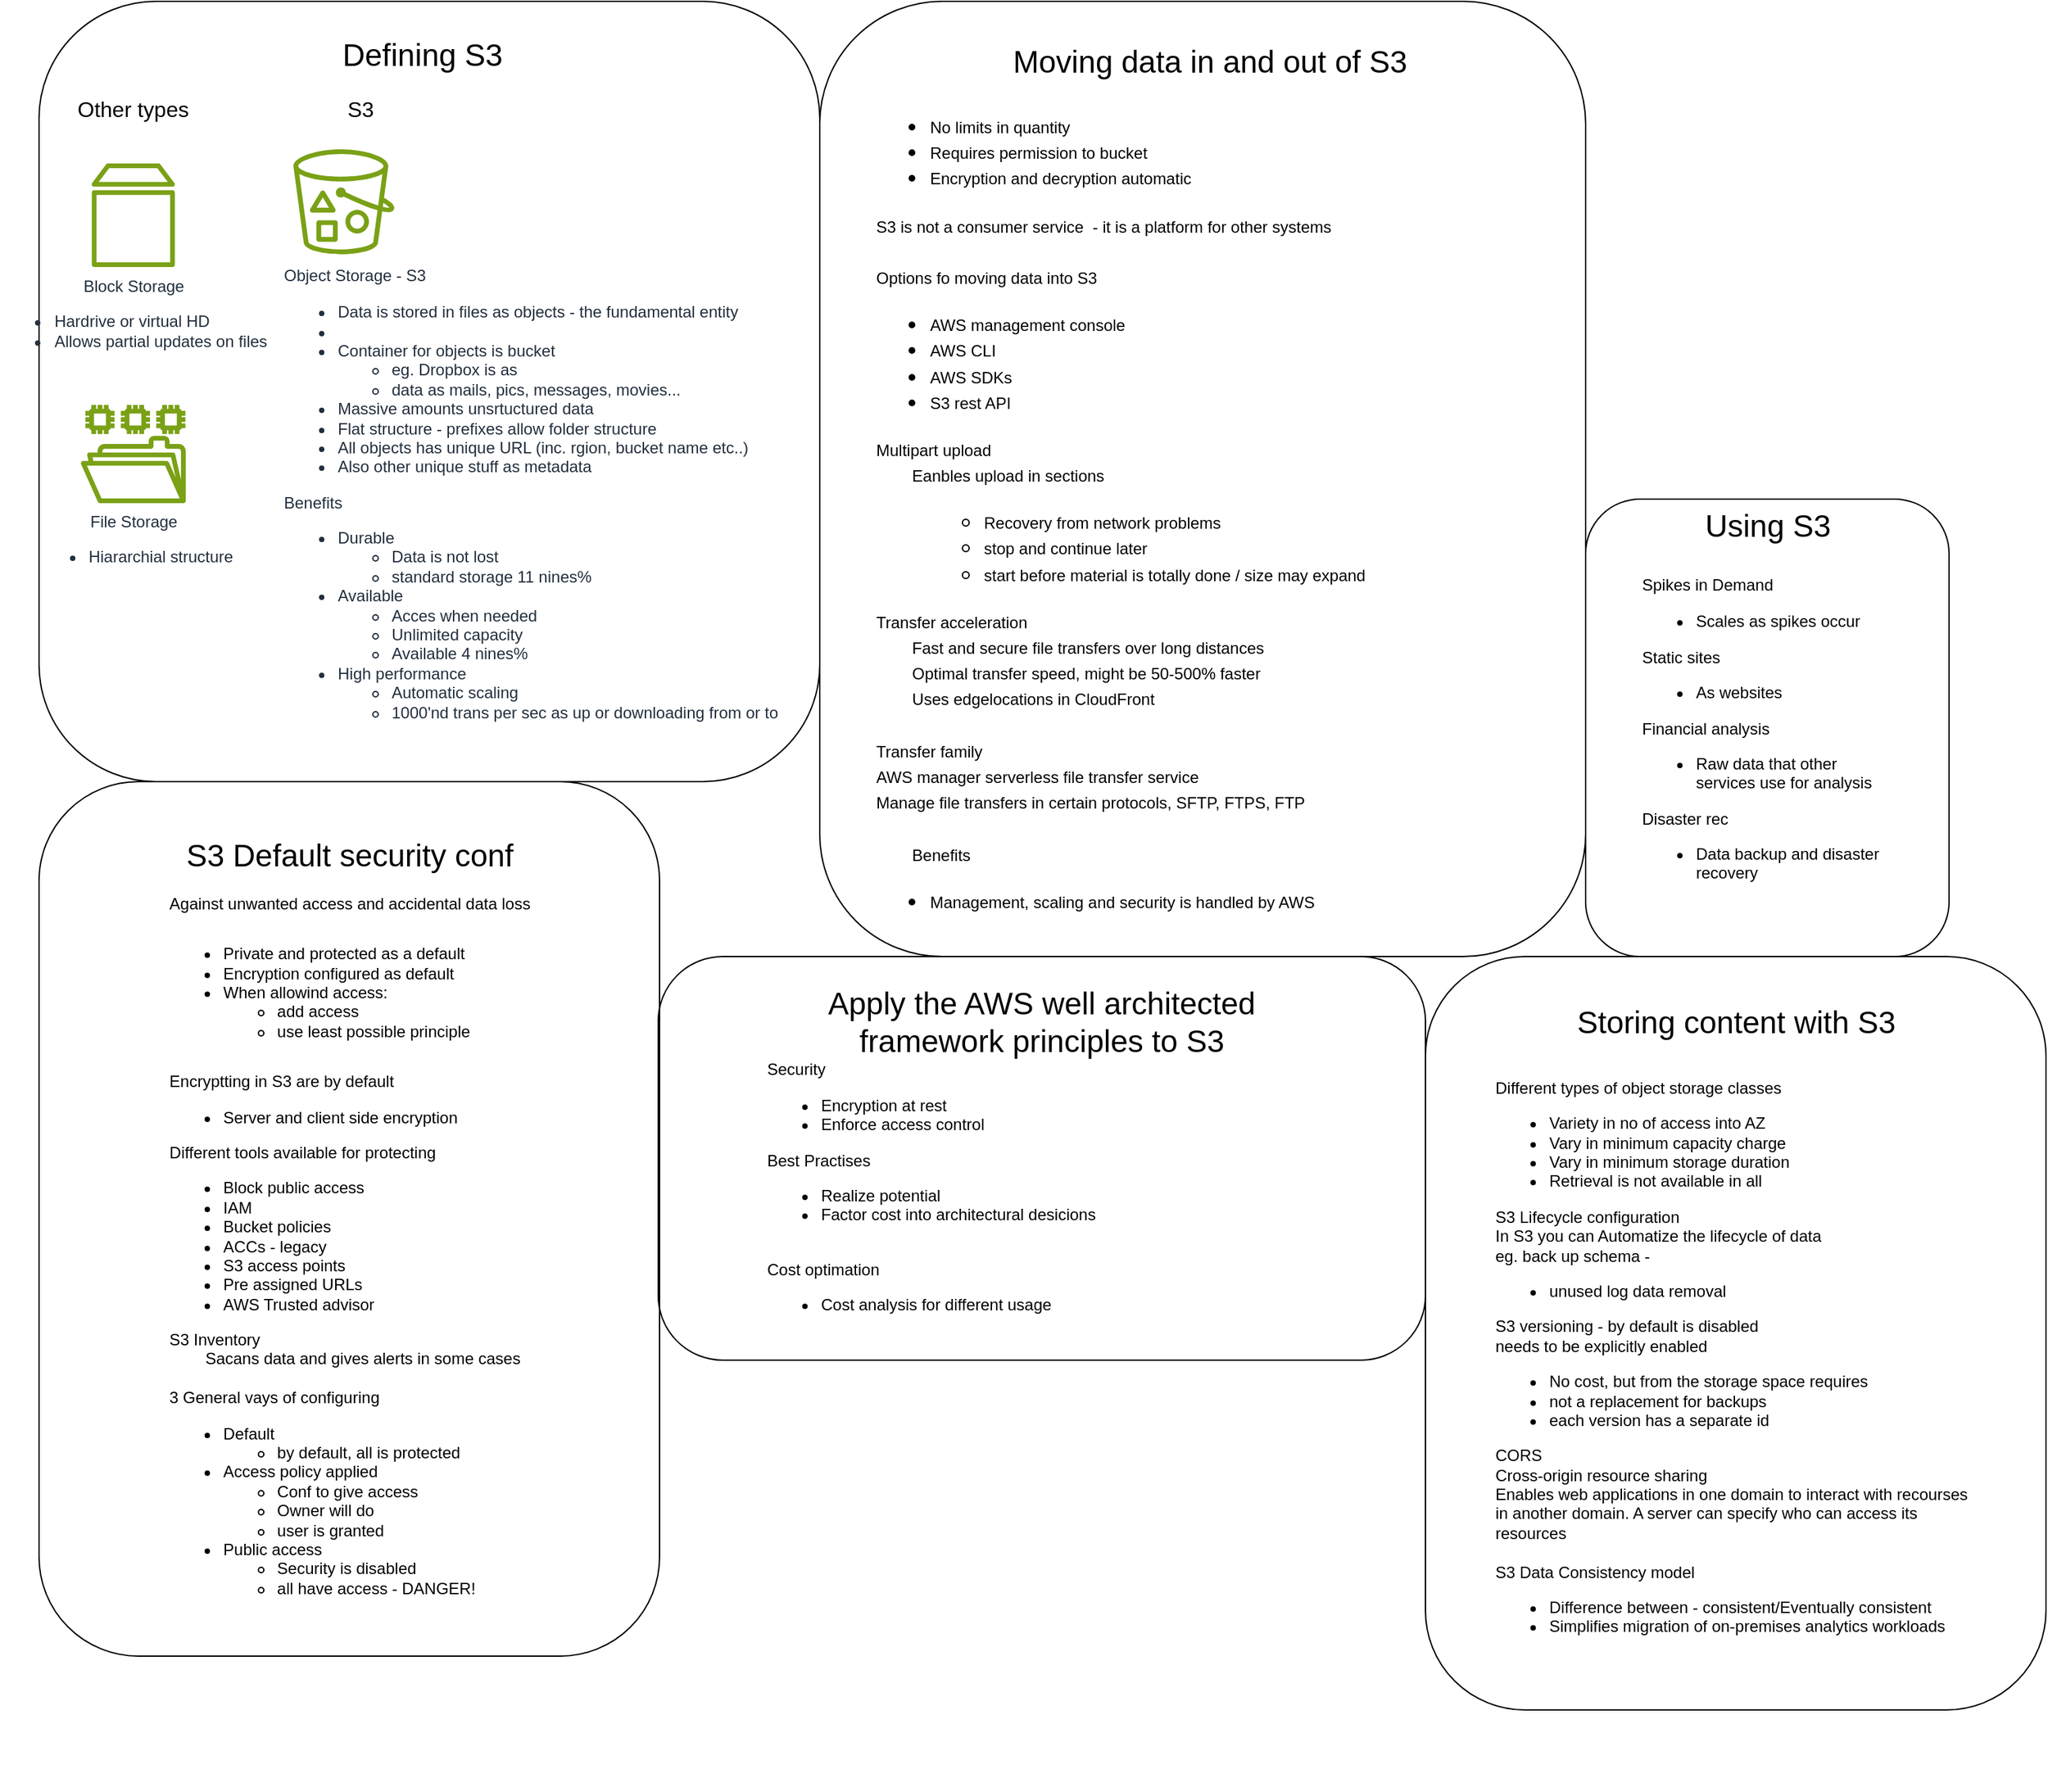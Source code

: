 <mxfile version="24.0.5" type="github" pages="2">
  <diagram name="Sivu-1" id="L24YR4mxjg8pdM1JmiOZ">
    <mxGraphModel dx="2235" dy="2326" grid="1" gridSize="10" guides="1" tooltips="1" connect="1" arrows="1" fold="1" page="1" pageScale="1" pageWidth="827" pageHeight="1169" math="0" shadow="0">
      <root>
        <mxCell id="0" />
        <mxCell id="1" parent="0" />
        <mxCell id="wOVYKrJNmB9qR2LeFTkK-25" value="" style="group" vertex="1" connectable="0" parent="1">
          <mxGeometry x="-60" y="20" width="1491" height="1330" as="geometry" />
        </mxCell>
        <mxCell id="JYpF7NDxPvWHbW9yyKpU-22" value="" style="group" parent="wOVYKrJNmB9qR2LeFTkK-25" vertex="1" connectable="0">
          <mxGeometry width="580" height="640" as="geometry" />
        </mxCell>
        <mxCell id="JYpF7NDxPvWHbW9yyKpU-18" value="" style="rounded=1;whiteSpace=wrap;html=1;fillColor=none;container=0;" parent="JYpF7NDxPvWHbW9yyKpU-22" vertex="1">
          <mxGeometry width="580" height="580" as="geometry" />
        </mxCell>
        <mxCell id="JYpF7NDxPvWHbW9yyKpU-1" value="&lt;font style=&quot;font-size: 23px;&quot;&gt;Defining S3&lt;/font&gt;" style="text;strokeColor=none;fillColor=none;html=1;align=center;verticalAlign=middle;whiteSpace=wrap;rounded=0;fontSize=16;container=0;" parent="JYpF7NDxPvWHbW9yyKpU-22" vertex="1">
          <mxGeometry x="84.5" y="10" width="400" height="60" as="geometry" />
        </mxCell>
        <mxCell id="JYpF7NDxPvWHbW9yyKpU-3" value="File Storage&lt;br&gt;&lt;ul&gt;&lt;li&gt;&lt;span style=&quot;background-color: initial;&quot;&gt;Hiararchial structure&lt;/span&gt;&lt;/li&gt;&lt;/ul&gt;" style="sketch=0;outlineConnect=0;fontColor=#232F3E;gradientColor=none;fillColor=#7AA116;strokeColor=none;dashed=0;verticalLabelPosition=bottom;verticalAlign=top;align=center;html=1;fontSize=12;fontStyle=0;aspect=fixed;pointerEvents=1;shape=mxgraph.aws4.file_system;container=0;" parent="JYpF7NDxPvWHbW9yyKpU-22" vertex="1">
          <mxGeometry x="31" y="300" width="78" height="73" as="geometry" />
        </mxCell>
        <mxCell id="JYpF7NDxPvWHbW9yyKpU-5" value="" style="sketch=0;outlineConnect=0;fontColor=#232F3E;gradientColor=none;fillColor=#7AA116;strokeColor=none;dashed=0;verticalLabelPosition=bottom;verticalAlign=top;align=center;html=1;fontSize=12;fontStyle=0;aspect=fixed;pointerEvents=1;shape=mxgraph.aws4.bucket_with_objects;container=0;" parent="JYpF7NDxPvWHbW9yyKpU-22" vertex="1">
          <mxGeometry x="189" y="110" width="75" height="78" as="geometry" />
        </mxCell>
        <mxCell id="JYpF7NDxPvWHbW9yyKpU-8" value="Block Storage&lt;br&gt;&lt;ul style=&quot;text-align: left;&quot;&gt;&lt;li&gt;&lt;span style=&quot;background-color: initial;&quot;&gt;Hardrive or virtual HD&amp;nbsp;&lt;/span&gt;&lt;/li&gt;&lt;li&gt;&lt;span style=&quot;background-color: initial;&quot;&gt;Allows partial updates on files&lt;/span&gt;&lt;/li&gt;&lt;/ul&gt;" style="sketch=0;outlineConnect=0;fontColor=#232F3E;gradientColor=none;fillColor=#7AA116;strokeColor=none;dashed=0;verticalLabelPosition=bottom;verticalAlign=top;align=center;html=1;fontSize=12;fontStyle=0;aspect=fixed;pointerEvents=1;shape=mxgraph.aws4.volume;container=0;" parent="JYpF7NDxPvWHbW9yyKpU-22" vertex="1">
          <mxGeometry x="39" y="120" width="62" height="78" as="geometry" />
        </mxCell>
        <mxCell id="JYpF7NDxPvWHbW9yyKpU-10" value="&lt;span style=&quot;color: rgb(35, 47, 62); font-size: 12px; text-wrap: nowrap;&quot;&gt;Object Storage - S3&lt;/span&gt;&lt;div style=&quot;color: rgb(35, 47, 62); font-size: 12px; text-wrap: nowrap;&quot;&gt;&lt;ul&gt;&lt;li style=&quot;&quot;&gt;Data is stored in files as objects - the fundamental entity&lt;/li&gt;&lt;li&gt;&lt;/li&gt;&lt;li style=&quot;&quot;&gt;Container for objects is bucket&amp;nbsp;&lt;/li&gt;&lt;ul&gt;&lt;li&gt;eg. Dropbox is as&lt;/li&gt;&lt;li&gt;data as mails, pics, messages, movies...&lt;/li&gt;&lt;/ul&gt;&lt;li&gt;Massive amounts unsrtuctured data&lt;/li&gt;&lt;li style=&quot;&quot;&gt;Flat structure - prefixes allow folder structure&lt;/li&gt;&lt;li style=&quot;&quot;&gt;All objects has unique URL (inc. rgion, bucket name etc..)&lt;/li&gt;&lt;li style=&quot;&quot;&gt;Also other unique stuff as metadata&amp;nbsp;&lt;/li&gt;&lt;/ul&gt;&lt;div&gt;Benefits&lt;/div&gt;&lt;div&gt;&lt;ul&gt;&lt;li&gt;Durable&lt;/li&gt;&lt;ul&gt;&lt;li&gt;Data is not lost&lt;/li&gt;&lt;li&gt;standard storage 11 nines%&lt;/li&gt;&lt;/ul&gt;&lt;li&gt;Available&lt;/li&gt;&lt;ul&gt;&lt;li&gt;Acces when needed&lt;/li&gt;&lt;li&gt;Unlimited capacity&lt;/li&gt;&lt;li&gt;Available 4 nines%&lt;/li&gt;&lt;/ul&gt;&lt;li&gt;High performance&lt;/li&gt;&lt;ul&gt;&lt;li&gt;Automatic scaling&lt;/li&gt;&lt;li&gt;1000&#39;nd trans per sec as up or downloading from or to&lt;/li&gt;&lt;/ul&gt;&lt;/ul&gt;&lt;/div&gt;&lt;/div&gt;" style="text;strokeColor=none;fillColor=none;html=1;align=left;verticalAlign=middle;whiteSpace=wrap;rounded=0;fontSize=16;container=0;" parent="JYpF7NDxPvWHbW9yyKpU-22" vertex="1">
          <mxGeometry x="180" y="170" width="411" height="400" as="geometry" />
        </mxCell>
        <mxCell id="JYpF7NDxPvWHbW9yyKpU-11" value="Other types" style="text;strokeColor=none;fillColor=none;html=1;align=center;verticalAlign=middle;whiteSpace=wrap;rounded=0;fontSize=16;container=0;" parent="JYpF7NDxPvWHbW9yyKpU-22" vertex="1">
          <mxGeometry y="70" width="140" height="20" as="geometry" />
        </mxCell>
        <mxCell id="JYpF7NDxPvWHbW9yyKpU-12" value="S3" style="text;strokeColor=none;fillColor=none;html=1;align=center;verticalAlign=middle;whiteSpace=wrap;rounded=0;fontSize=16;container=0;" parent="JYpF7NDxPvWHbW9yyKpU-22" vertex="1">
          <mxGeometry x="169" y="70" width="140" height="20" as="geometry" />
        </mxCell>
        <mxCell id="wOVYKrJNmB9qR2LeFTkK-3" value="" style="group" vertex="1" connectable="0" parent="wOVYKrJNmB9qR2LeFTkK-25">
          <mxGeometry x="580" width="569" height="710" as="geometry" />
        </mxCell>
        <mxCell id="wOVYKrJNmB9qR2LeFTkK-2" value="" style="rounded=1;whiteSpace=wrap;html=1;fillColor=none;container=0;arcSize=16;" vertex="1" parent="wOVYKrJNmB9qR2LeFTkK-3">
          <mxGeometry width="569" height="710" as="geometry" />
        </mxCell>
        <mxCell id="JYpF7NDxPvWHbW9yyKpU-23" value="Moving data in and out of S3" style="text;strokeColor=none;fillColor=none;html=1;align=center;verticalAlign=middle;whiteSpace=wrap;rounded=0;fontSize=23;" parent="wOVYKrJNmB9qR2LeFTkK-3" vertex="1">
          <mxGeometry x="100" y="30" width="380" height="30" as="geometry" />
        </mxCell>
        <mxCell id="JYpF7NDxPvWHbW9yyKpU-24" value="&lt;ul style=&quot;text-align: center;&quot;&gt;&lt;li style=&quot;text-align: left;&quot;&gt;&lt;span style=&quot;font-size: 12px;&quot;&gt;No limits in quantity&lt;/span&gt;&lt;/li&gt;&lt;li style=&quot;text-align: left;&quot;&gt;&lt;span style=&quot;font-size: 12px;&quot;&gt;Requires permission to bucket&lt;/span&gt;&lt;/li&gt;&lt;li style=&quot;text-align: left;&quot;&gt;&lt;span style=&quot;font-size: 12px;&quot;&gt;Encryption and decryption automatic&lt;/span&gt;&lt;/li&gt;&lt;/ul&gt;&lt;div&gt;&lt;span style=&quot;font-size: 12px;&quot;&gt;S3 is not a consumer service&amp;nbsp; - it is a platform for other systems&lt;/span&gt;&lt;/div&gt;&lt;div&gt;&lt;span style=&quot;font-size: 12px;&quot;&gt;&lt;br&gt;&lt;/span&gt;&lt;/div&gt;&lt;div&gt;&lt;span style=&quot;font-size: 12px;&quot;&gt;Options fo moving data into S3&lt;/span&gt;&lt;/div&gt;&lt;div&gt;&lt;ul&gt;&lt;li&gt;&lt;span style=&quot;font-size: 12px;&quot;&gt;AWS management console&lt;/span&gt;&lt;/li&gt;&lt;li&gt;&lt;span style=&quot;font-size: 12px;&quot;&gt;AWS CLI&lt;/span&gt;&lt;/li&gt;&lt;li&gt;&lt;span style=&quot;font-size: 12px;&quot;&gt;AWS SDKs&lt;/span&gt;&lt;/li&gt;&lt;li&gt;&lt;span style=&quot;font-size: 12px;&quot;&gt;S3 rest API&lt;/span&gt;&lt;/li&gt;&lt;/ul&gt;&lt;div&gt;&lt;span style=&quot;font-size: 12px;&quot;&gt;Multipart upload&lt;/span&gt;&lt;/div&gt;&lt;/div&gt;&lt;div&gt;&lt;span style=&quot;font-size: 12px;&quot;&gt;&lt;span style=&quot;white-space: pre;&quot;&gt;&#x9;&lt;/span&gt;Eanbles upload in sections&lt;br&gt;&lt;/span&gt;&lt;/div&gt;&lt;div&gt;&lt;ul&gt;&lt;ul&gt;&lt;li&gt;&lt;span style=&quot;font-size: 12px;&quot;&gt;Recovery from network problems&lt;/span&gt;&lt;/li&gt;&lt;li&gt;&lt;span style=&quot;font-size: 12px;&quot;&gt;stop and continue later&lt;/span&gt;&lt;/li&gt;&lt;li&gt;&lt;span style=&quot;font-size: 12px;&quot;&gt;start before material is totally done / size may expand&lt;/span&gt;&lt;/li&gt;&lt;/ul&gt;&lt;/ul&gt;&lt;div&gt;&lt;span style=&quot;font-size: 12px;&quot;&gt;Transfer acceleration&lt;/span&gt;&lt;/div&gt;&lt;/div&gt;&lt;div&gt;&lt;span style=&quot;font-size: 12px;&quot;&gt;&lt;span style=&quot;white-space: pre;&quot;&gt;&#x9;&lt;/span&gt;Fast and secure file transfers over long distances&lt;br&gt;&lt;/span&gt;&lt;/div&gt;&lt;div&gt;&lt;span style=&quot;font-size: 12px;&quot;&gt;&lt;span style=&quot;white-space: pre;&quot;&gt;&#x9;&lt;/span&gt;Optimal transfer speed, might be 50-500% faster&lt;/span&gt;&lt;/div&gt;&lt;div&gt;&lt;span style=&quot;font-size: 12px;&quot;&gt;&lt;span style=&quot;white-space: pre;&quot;&gt;&#x9;&lt;/span&gt;Uses edgelocations in CloudFront&lt;br&gt;&lt;/span&gt;&lt;/div&gt;&lt;div&gt;&lt;span style=&quot;font-size: 12px;&quot;&gt;&lt;br&gt;&lt;/span&gt;&lt;/div&gt;&lt;div&gt;&lt;span style=&quot;font-size: 12px;&quot;&gt;Transfer family&lt;/span&gt;&lt;/div&gt;&lt;div&gt;&lt;span style=&quot;font-size: 12px;&quot;&gt;AWS manager serverless file transfer service&lt;/span&gt;&lt;/div&gt;&lt;div&gt;&lt;span style=&quot;font-size: 12px;&quot;&gt;Manage file transfers in certain protocols, SFTP, FTPS, FTP&lt;/span&gt;&lt;/div&gt;&lt;div&gt;&lt;span style=&quot;font-size: 12px;&quot;&gt;&lt;br&gt;&lt;/span&gt;&lt;/div&gt;&lt;div&gt;&lt;span style=&quot;font-size: 12px;&quot;&gt;&lt;span style=&quot;white-space: pre;&quot;&gt;&#x9;&lt;/span&gt;Benefits&lt;/span&gt;&lt;/div&gt;&lt;div&gt;&lt;ul&gt;&lt;li&gt;&lt;span style=&quot;font-size: 12px;&quot;&gt;Management, scaling and security is handled by AWS&lt;span style=&quot;white-space: pre;&quot;&gt;&#x9;&lt;/span&gt;&lt;/span&gt;&lt;/li&gt;&lt;/ul&gt;&lt;/div&gt;&lt;div&gt;&lt;span style=&quot;font-size: 12px;&quot;&gt;&lt;span style=&quot;white-space: pre;&quot;&gt;&#x9;&lt;/span&gt;&lt;br&gt;&lt;/span&gt;&lt;/div&gt;" style="text;strokeColor=none;fillColor=none;html=1;align=left;verticalAlign=top;whiteSpace=wrap;rounded=0;fontSize=16;horizontal=1;" parent="wOVYKrJNmB9qR2LeFTkK-3" vertex="1">
          <mxGeometry x="40" y="60" width="490" height="620" as="geometry" />
        </mxCell>
        <mxCell id="wOVYKrJNmB9qR2LeFTkK-1" style="edgeStyle=none;curved=1;rounded=0;orthogonalLoop=1;jettySize=auto;html=1;exitX=0.5;exitY=1;exitDx=0;exitDy=0;fontSize=12;startSize=8;endSize=8;" edge="1" parent="wOVYKrJNmB9qR2LeFTkK-3" source="JYpF7NDxPvWHbW9yyKpU-24" target="JYpF7NDxPvWHbW9yyKpU-24">
          <mxGeometry relative="1" as="geometry" />
        </mxCell>
        <mxCell id="wOVYKrJNmB9qR2LeFTkK-19" value="" style="group" vertex="1" connectable="0" parent="wOVYKrJNmB9qR2LeFTkK-25">
          <mxGeometry y="580" width="461" height="750" as="geometry" />
        </mxCell>
        <mxCell id="wOVYKrJNmB9qR2LeFTkK-18" value="" style="rounded=1;whiteSpace=wrap;html=1;fillColor=none;container=0;arcSize=16;" vertex="1" parent="wOVYKrJNmB9qR2LeFTkK-19">
          <mxGeometry width="461" height="650" as="geometry" />
        </mxCell>
        <mxCell id="wOVYKrJNmB9qR2LeFTkK-12" value="S3 Default security conf&lt;div&gt;&lt;div style=&quot;&quot;&gt;&lt;div style=&quot;font-size: 12px; text-align: left;&quot;&gt;&lt;span style=&quot;background-color: initial;&quot;&gt;&lt;br&gt;&lt;/span&gt;&lt;/div&gt;&lt;div style=&quot;font-size: 12px; text-align: left;&quot;&gt;&lt;span style=&quot;background-color: initial;&quot;&gt;Against unwanted access and accidental data loss&lt;/span&gt;&lt;/div&gt;&lt;ul style=&quot;&quot;&gt;&lt;li style=&quot;font-size: 12px; text-align: left;&quot;&gt;Private and protected as a default&lt;/li&gt;&lt;li style=&quot;font-size: 12px; text-align: left;&quot;&gt;Encryption configured as default&lt;/li&gt;&lt;li style=&quot;font-size: 12px; text-align: left;&quot;&gt;When allowind access:&lt;/li&gt;&lt;ul style=&quot;font-size: 12px;&quot;&gt;&lt;li style=&quot;text-align: left;&quot;&gt;add access&lt;/li&gt;&lt;li style=&quot;text-align: left;&quot;&gt;use least possible principle&lt;/li&gt;&lt;/ul&gt;&lt;/ul&gt;&lt;span style=&quot;font-size: 12px;&quot;&gt;&lt;div style=&quot;text-align: left;&quot;&gt;&lt;span style=&quot;background-color: initial;&quot;&gt;Encryptting in S3 are by default&lt;/span&gt;&lt;/div&gt;&lt;div style=&quot;text-align: left;&quot;&gt;&lt;ul&gt;&lt;li&gt;&lt;span style=&quot;background-color: initial;&quot;&gt;Server and client side encryption&lt;/span&gt;&lt;/li&gt;&lt;/ul&gt;&lt;div&gt;Different tools available for protecting&lt;/div&gt;&lt;div&gt;&lt;ul&gt;&lt;li&gt;Block public access&lt;/li&gt;&lt;li&gt;IAM&lt;/li&gt;&lt;li&gt;Bucket policies&lt;/li&gt;&lt;li&gt;ACCs - legacy&lt;/li&gt;&lt;li&gt;S3 access points&lt;/li&gt;&lt;li&gt;Pre assigned URLs&lt;/li&gt;&lt;li&gt;AWS Trusted advisor&lt;/li&gt;&lt;/ul&gt;&lt;div&gt;S3 Inventory&lt;/div&gt;&lt;/div&gt;&lt;div&gt;&lt;span style=&quot;white-space: pre;&quot;&gt;&#x9;&lt;/span&gt;Sacans data and gives alerts in some cases&lt;br&gt;&lt;/div&gt;&lt;div&gt;&lt;br&gt;&lt;/div&gt;&lt;div&gt;3 General vays of configuring&lt;/div&gt;&lt;div&gt;&lt;ul&gt;&lt;li&gt;Default&lt;/li&gt;&lt;ul&gt;&lt;li&gt;by default, all is protected&lt;/li&gt;&lt;/ul&gt;&lt;li&gt;Access policy applied&lt;/li&gt;&lt;ul&gt;&lt;li&gt;Conf to give access&lt;/li&gt;&lt;li&gt;Owner will do&lt;/li&gt;&lt;li&gt;user is granted&lt;/li&gt;&lt;/ul&gt;&lt;li&gt;Public access&lt;/li&gt;&lt;ul&gt;&lt;li&gt;Security is disabled&lt;/li&gt;&lt;li&gt;all have access - DANGER!&lt;/li&gt;&lt;/ul&gt;&lt;/ul&gt;&lt;/div&gt;&lt;/div&gt;&lt;/span&gt;&lt;/div&gt;&lt;/div&gt;" style="text;strokeColor=none;fillColor=none;html=1;align=center;verticalAlign=middle;whiteSpace=wrap;rounded=0;fontSize=23;" vertex="1" parent="wOVYKrJNmB9qR2LeFTkK-19">
          <mxGeometry x="40.5" width="380" height="660" as="geometry" />
        </mxCell>
        <mxCell id="wOVYKrJNmB9qR2LeFTkK-22" value="" style="group" vertex="1" connectable="0" parent="wOVYKrJNmB9qR2LeFTkK-25">
          <mxGeometry x="460" y="710" width="570" height="300" as="geometry" />
        </mxCell>
        <mxCell id="wOVYKrJNmB9qR2LeFTkK-21" value="" style="rounded=1;whiteSpace=wrap;html=1;fillColor=none;container=1;arcSize=16;" vertex="1" parent="wOVYKrJNmB9qR2LeFTkK-22">
          <mxGeometry width="570" height="300" as="geometry" />
        </mxCell>
        <mxCell id="wOVYKrJNmB9qR2LeFTkK-20" value="&lt;font style=&quot;font-size: 23px;&quot;&gt;Apply the AWS well architected framework principles to S3&lt;/font&gt;&lt;div style=&quot;text-align: left; font-size: 12px;&quot;&gt;Security&lt;/div&gt;&lt;div style=&quot;text-align: left; font-size: 12px;&quot;&gt;&lt;ul&gt;&lt;li&gt;Encryption at rest&lt;/li&gt;&lt;li&gt;Enforce access control&lt;/li&gt;&lt;/ul&gt;&lt;/div&gt;&lt;div style=&quot;text-align: left; font-size: 12px;&quot;&gt;Best Practises&lt;/div&gt;&lt;div style=&quot;text-align: left; font-size: 12px;&quot;&gt;&lt;ul&gt;&lt;li&gt;Realize potential&lt;/li&gt;&lt;li&gt;Factor cost into architectural desicions&lt;/li&gt;&lt;/ul&gt;&lt;/div&gt;&lt;div style=&quot;text-align: left; font-size: 12px;&quot;&gt;&lt;br&gt;&lt;/div&gt;&lt;div style=&quot;text-align: left; font-size: 12px;&quot;&gt;Cost optimation&lt;/div&gt;&lt;div style=&quot;text-align: left; font-size: 12px;&quot;&gt;&lt;ul&gt;&lt;li&gt;Cost analysis for different usage&lt;/li&gt;&lt;/ul&gt;&lt;/div&gt;" style="text;strokeColor=none;fillColor=none;html=1;align=center;verticalAlign=middle;whiteSpace=wrap;rounded=0;fontSize=16;container=0;" vertex="1" parent="wOVYKrJNmB9qR2LeFTkK-22">
          <mxGeometry x="80" width="410" height="300" as="geometry" />
        </mxCell>
        <mxCell id="wOVYKrJNmB9qR2LeFTkK-11" value="" style="group" vertex="1" connectable="0" parent="wOVYKrJNmB9qR2LeFTkK-25">
          <mxGeometry x="1030" y="710" width="461" height="560" as="geometry" />
        </mxCell>
        <mxCell id="wOVYKrJNmB9qR2LeFTkK-10" value="" style="rounded=1;whiteSpace=wrap;html=1;fillColor=none;container=0;arcSize=16;" vertex="1" parent="wOVYKrJNmB9qR2LeFTkK-11">
          <mxGeometry width="461" height="560" as="geometry" />
        </mxCell>
        <mxCell id="wOVYKrJNmB9qR2LeFTkK-4" value="Storing content with S3&lt;div&gt;&lt;br&gt;&lt;/div&gt;&lt;div style=&quot;text-align: left; font-size: 12px;&quot;&gt;Different types of object storage classes&lt;/div&gt;&lt;div style=&quot;text-align: left; font-size: 12px;&quot;&gt;&lt;ul&gt;&lt;li&gt;Variety in no of access into AZ&lt;/li&gt;&lt;li&gt;Vary in minimum capacity charge&lt;/li&gt;&lt;li&gt;Vary in minimum storage duration&lt;/li&gt;&lt;li&gt;Retrieval is not available in all&lt;/li&gt;&lt;/ul&gt;&lt;div&gt;S3 Lifecycle configuration&lt;/div&gt;&lt;div&gt;In S3 you can Automatize the lifecycle of data&lt;/div&gt;&lt;div&gt;eg. back up schema -&amp;nbsp;&lt;/div&gt;&lt;div&gt;&lt;ul&gt;&lt;li&gt;unused log data removal&lt;/li&gt;&lt;/ul&gt;&lt;div&gt;S3 versioning - by default is disabled&lt;/div&gt;&lt;div&gt;&lt;span style=&quot;background-color: initial;&quot;&gt;needs to be explicitly enabled&lt;/span&gt;&lt;/div&gt;&lt;/div&gt;&lt;div&gt;&lt;ul&gt;&lt;li&gt;No cost, but from the storage space requires&lt;/li&gt;&lt;li&gt;not a replacement for backups&lt;/li&gt;&lt;li&gt;each version has a separate id&lt;/li&gt;&lt;/ul&gt;&lt;div&gt;CORS&lt;/div&gt;&lt;/div&gt;&lt;div&gt;Cross-origin resource sharing&lt;/div&gt;&lt;div&gt;Enables web applications in one domain to interact with recourses in another domain. A server can specify who can access its resources&lt;/div&gt;&lt;div&gt;&lt;br&gt;&lt;/div&gt;&lt;div&gt;S3 Data Consistency model&lt;/div&gt;&lt;div&gt;&lt;ul&gt;&lt;li&gt;Difference between - consistent/Eventually consistent&lt;/li&gt;&lt;li&gt;Simplifies migration of on-premises analytics workloads&lt;/li&gt;&lt;/ul&gt;&lt;/div&gt;&lt;/div&gt;&lt;div&gt;&lt;br&gt;&lt;/div&gt;" style="text;strokeColor=none;fillColor=none;html=1;align=center;verticalAlign=middle;whiteSpace=wrap;rounded=0;fontSize=23;" vertex="1" parent="wOVYKrJNmB9qR2LeFTkK-11">
          <mxGeometry x="50.5" y="30" width="360" height="520" as="geometry" />
        </mxCell>
        <mxCell id="wOVYKrJNmB9qR2LeFTkK-24" value="" style="group" vertex="1" connectable="0" parent="wOVYKrJNmB9qR2LeFTkK-25">
          <mxGeometry x="1149" y="370" width="270" height="340" as="geometry" />
        </mxCell>
        <mxCell id="JYpF7NDxPvWHbW9yyKpU-19" value="" style="rounded=1;whiteSpace=wrap;html=1;fillColor=none;" parent="wOVYKrJNmB9qR2LeFTkK-24" vertex="1">
          <mxGeometry width="270" height="340" as="geometry" />
        </mxCell>
        <mxCell id="JYpF7NDxPvWHbW9yyKpU-15" value="&lt;span style=&quot;font-size: 12px; background-color: initial;&quot;&gt;Spikes in Demand&lt;/span&gt;&lt;br&gt;&lt;div style=&quot;font-size: 12px;&quot;&gt;&lt;ul&gt;&lt;li&gt;Scales as spikes occur&lt;/li&gt;&lt;/ul&gt;&lt;div&gt;Static sites&lt;/div&gt;&lt;div&gt;&lt;ul&gt;&lt;li&gt;As websites&lt;/li&gt;&lt;/ul&gt;&lt;div&gt;Financial analysis&lt;/div&gt;&lt;/div&gt;&lt;div&gt;&lt;ul&gt;&lt;li&gt;Raw data that other services use for analysis&lt;/li&gt;&lt;/ul&gt;&lt;div&gt;Disaster rec&lt;/div&gt;&lt;/div&gt;&lt;div&gt;&lt;ul&gt;&lt;li&gt;Data backup and disaster recovery&lt;/li&gt;&lt;/ul&gt;&lt;/div&gt;&lt;/div&gt;" style="text;strokeColor=none;fillColor=none;html=1;align=left;verticalAlign=middle;whiteSpace=wrap;rounded=0;fontSize=16;" parent="wOVYKrJNmB9qR2LeFTkK-24" vertex="1">
          <mxGeometry x="40" y="20" width="190" height="310" as="geometry" />
        </mxCell>
        <mxCell id="JYpF7NDxPvWHbW9yyKpU-13" value="&lt;font style=&quot;font-size: 23px;&quot;&gt;Using S3&lt;/font&gt;" style="text;strokeColor=none;fillColor=none;html=1;align=center;verticalAlign=middle;whiteSpace=wrap;rounded=0;fontSize=16;" parent="wOVYKrJNmB9qR2LeFTkK-24" vertex="1">
          <mxGeometry x="27.5" width="215" height="40" as="geometry" />
        </mxCell>
      </root>
    </mxGraphModel>
  </diagram>
  <diagram id="6QR3xMKYOyMuvxVGo-u6" name="Sivu-2">
    <mxGraphModel dx="801" dy="879" grid="0" gridSize="10" guides="1" tooltips="1" connect="1" arrows="1" fold="1" page="0" pageScale="1" pageWidth="827" pageHeight="1169" math="0" shadow="0">
      <root>
        <mxCell id="0" />
        <mxCell id="1" parent="0" />
      </root>
    </mxGraphModel>
  </diagram>
</mxfile>
